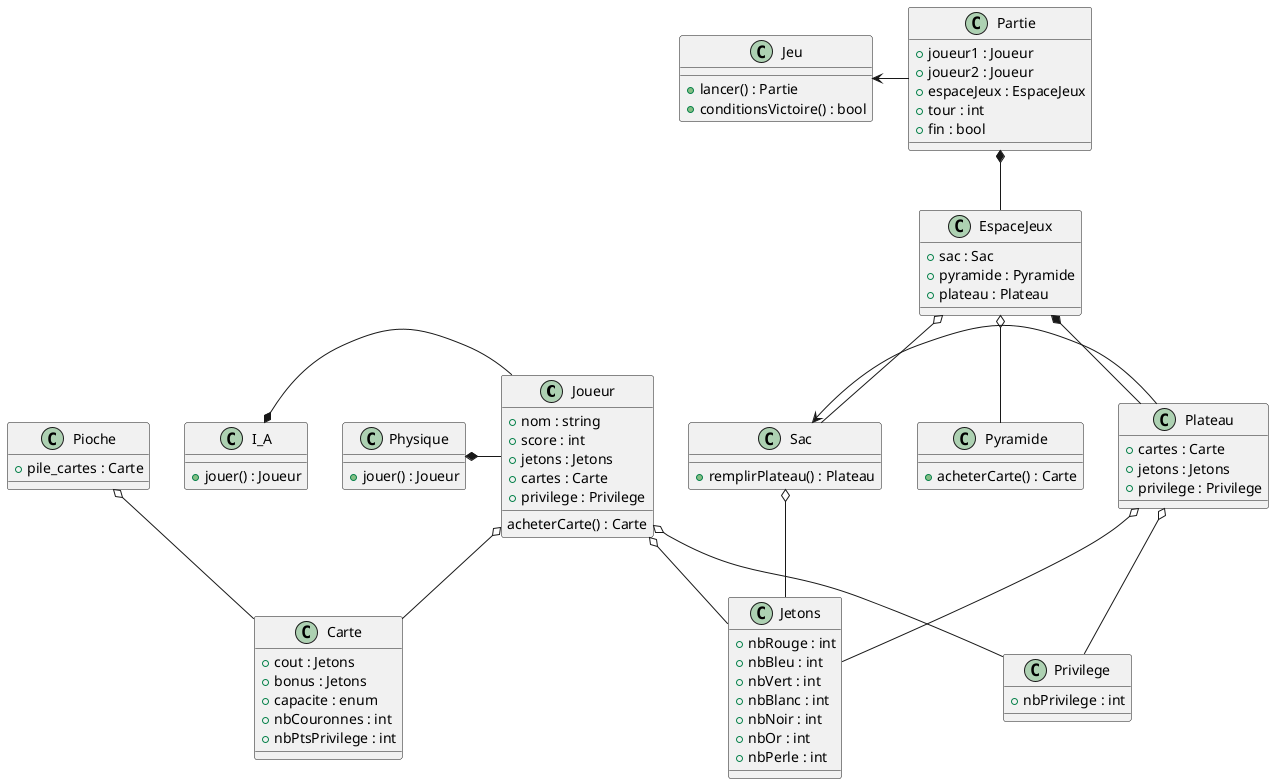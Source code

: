 @startuml

/'
    Diagramme de classe du jeu Splendor Duel
    Pour programmation objet C++
'/

class Joueur{
    + nom : string
    + score : int
    + jetons : Jetons
    + cartes : Carte
    + privilege : Privilege

    acheterCarte() : Carte
}

class I_A {
    + jouer() : Joueur
}

class Physique {
    + jouer() : Joueur
}

class Partie {
    + joueur1 : Joueur
    + joueur2 : Joueur
    + espaceJeux : EspaceJeux
    + tour : int
    + fin : bool
}

class EspaceJeux {
    + sac : Sac
    + pyramide : Pyramide
    + plateau : Plateau
}

class Sac{
    + remplirPlateau() : Plateau
}

class Pyramide {
    + acheterCarte() : Carte
}

class Carte{
    + cout : Jetons
    + bonus : Jetons
    + capacite : enum
    + nbCouronnes : int
    + nbPtsPrivilege : int
}

class Pioche {
    + pile_cartes : Carte
}

class Privilege {
    + nbPrivilege : int
}

class Jetons {
    + nbRouge : int
    + nbBleu : int
    + nbVert : int
    + nbBlanc : int
    + nbNoir : int
    + nbOr : int
    + nbPerle : int
}

class Plateau {
    + cartes : Carte
    + jetons : Jetons
    + privilege : Privilege
}

class Jeu {
    + lancer() : Partie
    + conditionsVictoire() : bool
}

Physique *- Joueur
I_A *- Joueur

Joueur o-- Jetons
Joueur o-- Carte
Joueur o-- Privilege

Partie *-- EspaceJeux

Pioche o-- Carte

EspaceJeux o-- Sac
EspaceJeux o-- Pyramide
EspaceJeux *-- Plateau

Sac o-- Jetons
Plateau o-- Jetons
Plateau o-- Privilege

Sac <- Plateau

Jeu <- Partie


@enduml